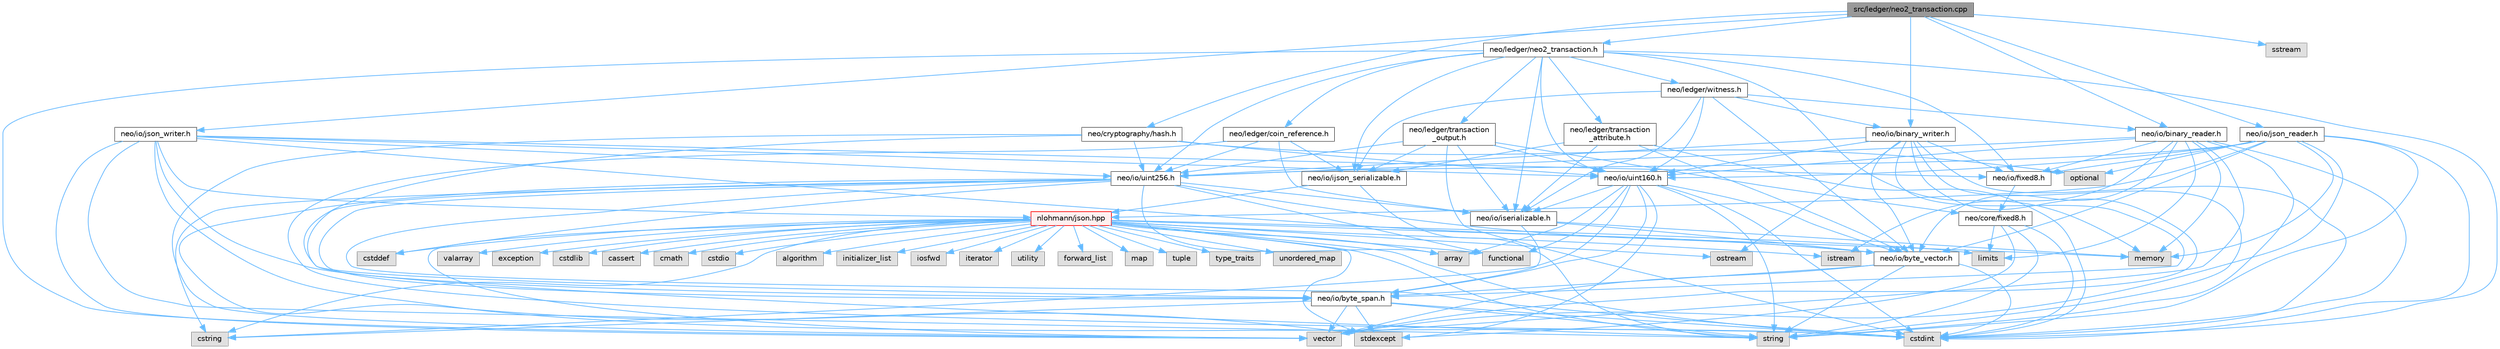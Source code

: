 digraph "src/ledger/neo2_transaction.cpp"
{
 // LATEX_PDF_SIZE
  bgcolor="transparent";
  edge [fontname=Helvetica,fontsize=10,labelfontname=Helvetica,labelfontsize=10];
  node [fontname=Helvetica,fontsize=10,shape=box,height=0.2,width=0.4];
  Node1 [id="Node000001",label="src/ledger/neo2_transaction.cpp",height=0.2,width=0.4,color="gray40", fillcolor="grey60", style="filled", fontcolor="black",tooltip=" "];
  Node1 -> Node2 [id="edge1_Node000001_Node000002",color="steelblue1",style="solid",tooltip=" "];
  Node2 [id="Node000002",label="neo/cryptography/hash.h",height=0.2,width=0.4,color="grey40", fillcolor="white", style="filled",URL="$hash_8h.html",tooltip=" "];
  Node2 -> Node3 [id="edge2_Node000002_Node000003",color="steelblue1",style="solid",tooltip=" "];
  Node3 [id="Node000003",label="neo/io/byte_span.h",height=0.2,width=0.4,color="grey40", fillcolor="white", style="filled",URL="$io_2byte__span_8h.html",tooltip=" "];
  Node3 -> Node4 [id="edge3_Node000003_Node000004",color="steelblue1",style="solid",tooltip=" "];
  Node4 [id="Node000004",label="cstdint",height=0.2,width=0.4,color="grey60", fillcolor="#E0E0E0", style="filled",tooltip=" "];
  Node3 -> Node5 [id="edge4_Node000003_Node000005",color="steelblue1",style="solid",tooltip=" "];
  Node5 [id="Node000005",label="cstring",height=0.2,width=0.4,color="grey60", fillcolor="#E0E0E0", style="filled",tooltip=" "];
  Node3 -> Node6 [id="edge5_Node000003_Node000006",color="steelblue1",style="solid",tooltip=" "];
  Node6 [id="Node000006",label="stdexcept",height=0.2,width=0.4,color="grey60", fillcolor="#E0E0E0", style="filled",tooltip=" "];
  Node3 -> Node7 [id="edge6_Node000003_Node000007",color="steelblue1",style="solid",tooltip=" "];
  Node7 [id="Node000007",label="string",height=0.2,width=0.4,color="grey60", fillcolor="#E0E0E0", style="filled",tooltip=" "];
  Node3 -> Node8 [id="edge7_Node000003_Node000008",color="steelblue1",style="solid",tooltip=" "];
  Node8 [id="Node000008",label="vector",height=0.2,width=0.4,color="grey60", fillcolor="#E0E0E0", style="filled",tooltip=" "];
  Node2 -> Node9 [id="edge8_Node000002_Node000009",color="steelblue1",style="solid",tooltip=" "];
  Node9 [id="Node000009",label="neo/io/uint160.h",height=0.2,width=0.4,color="grey40", fillcolor="white", style="filled",URL="$uint160_8h.html",tooltip=" "];
  Node9 -> Node3 [id="edge9_Node000009_Node000003",color="steelblue1",style="solid",tooltip=" "];
  Node9 -> Node10 [id="edge10_Node000009_Node000010",color="steelblue1",style="solid",tooltip=" "];
  Node10 [id="Node000010",label="neo/io/byte_vector.h",height=0.2,width=0.4,color="grey40", fillcolor="white", style="filled",URL="$io_2byte__vector_8h.html",tooltip=" "];
  Node10 -> Node3 [id="edge11_Node000010_Node000003",color="steelblue1",style="solid",tooltip=" "];
  Node10 -> Node4 [id="edge12_Node000010_Node000004",color="steelblue1",style="solid",tooltip=" "];
  Node10 -> Node7 [id="edge13_Node000010_Node000007",color="steelblue1",style="solid",tooltip=" "];
  Node10 -> Node8 [id="edge14_Node000010_Node000008",color="steelblue1",style="solid",tooltip=" "];
  Node9 -> Node11 [id="edge15_Node000009_Node000011",color="steelblue1",style="solid",tooltip=" "];
  Node11 [id="Node000011",label="neo/io/iserializable.h",height=0.2,width=0.4,color="grey40", fillcolor="white", style="filled",URL="$iserializable_8h.html",tooltip=" "];
  Node11 -> Node3 [id="edge16_Node000011_Node000003",color="steelblue1",style="solid",tooltip=" "];
  Node11 -> Node10 [id="edge17_Node000011_Node000010",color="steelblue1",style="solid",tooltip=" "];
  Node11 -> Node12 [id="edge18_Node000011_Node000012",color="steelblue1",style="solid",tooltip=" "];
  Node12 [id="Node000012",label="memory",height=0.2,width=0.4,color="grey60", fillcolor="#E0E0E0", style="filled",tooltip=" "];
  Node9 -> Node13 [id="edge19_Node000009_Node000013",color="steelblue1",style="solid",tooltip=" "];
  Node13 [id="Node000013",label="array",height=0.2,width=0.4,color="grey60", fillcolor="#E0E0E0", style="filled",tooltip=" "];
  Node9 -> Node4 [id="edge20_Node000009_Node000004",color="steelblue1",style="solid",tooltip=" "];
  Node9 -> Node5 [id="edge21_Node000009_Node000005",color="steelblue1",style="solid",tooltip=" "];
  Node9 -> Node14 [id="edge22_Node000009_Node000014",color="steelblue1",style="solid",tooltip=" "];
  Node14 [id="Node000014",label="functional",height=0.2,width=0.4,color="grey60", fillcolor="#E0E0E0", style="filled",tooltip=" "];
  Node9 -> Node6 [id="edge23_Node000009_Node000006",color="steelblue1",style="solid",tooltip=" "];
  Node9 -> Node7 [id="edge24_Node000009_Node000007",color="steelblue1",style="solid",tooltip=" "];
  Node2 -> Node15 [id="edge25_Node000002_Node000015",color="steelblue1",style="solid",tooltip=" "];
  Node15 [id="Node000015",label="neo/io/uint256.h",height=0.2,width=0.4,color="grey40", fillcolor="white", style="filled",URL="$uint256_8h.html",tooltip=" "];
  Node15 -> Node3 [id="edge26_Node000015_Node000003",color="steelblue1",style="solid",tooltip=" "];
  Node15 -> Node10 [id="edge27_Node000015_Node000010",color="steelblue1",style="solid",tooltip=" "];
  Node15 -> Node11 [id="edge28_Node000015_Node000011",color="steelblue1",style="solid",tooltip=" "];
  Node15 -> Node13 [id="edge29_Node000015_Node000013",color="steelblue1",style="solid",tooltip=" "];
  Node15 -> Node16 [id="edge30_Node000015_Node000016",color="steelblue1",style="solid",tooltip=" "];
  Node16 [id="Node000016",label="cstddef",height=0.2,width=0.4,color="grey60", fillcolor="#E0E0E0", style="filled",tooltip=" "];
  Node15 -> Node4 [id="edge31_Node000015_Node000004",color="steelblue1",style="solid",tooltip=" "];
  Node15 -> Node5 [id="edge32_Node000015_Node000005",color="steelblue1",style="solid",tooltip=" "];
  Node15 -> Node14 [id="edge33_Node000015_Node000014",color="steelblue1",style="solid",tooltip=" "];
  Node15 -> Node6 [id="edge34_Node000015_Node000006",color="steelblue1",style="solid",tooltip=" "];
  Node15 -> Node7 [id="edge35_Node000015_Node000007",color="steelblue1",style="solid",tooltip=" "];
  Node2 -> Node17 [id="edge36_Node000002_Node000017",color="steelblue1",style="solid",tooltip=" "];
  Node17 [id="Node000017",label="optional",height=0.2,width=0.4,color="grey60", fillcolor="#E0E0E0", style="filled",tooltip=" "];
  Node2 -> Node8 [id="edge37_Node000002_Node000008",color="steelblue1",style="solid",tooltip=" "];
  Node1 -> Node18 [id="edge38_Node000001_Node000018",color="steelblue1",style="solid",tooltip=" "];
  Node18 [id="Node000018",label="neo/io/binary_reader.h",height=0.2,width=0.4,color="grey40", fillcolor="white", style="filled",URL="$binary__reader_8h.html",tooltip=" "];
  Node18 -> Node10 [id="edge39_Node000018_Node000010",color="steelblue1",style="solid",tooltip=" "];
  Node18 -> Node19 [id="edge40_Node000018_Node000019",color="steelblue1",style="solid",tooltip=" "];
  Node19 [id="Node000019",label="neo/io/fixed8.h",height=0.2,width=0.4,color="grey40", fillcolor="white", style="filled",URL="$io_2fixed8_8h.html",tooltip=" "];
  Node19 -> Node20 [id="edge41_Node000019_Node000020",color="steelblue1",style="solid",tooltip=" "];
  Node20 [id="Node000020",label="neo/core/fixed8.h",height=0.2,width=0.4,color="grey40", fillcolor="white", style="filled",URL="$core_2fixed8_8h.html",tooltip=" "];
  Node20 -> Node4 [id="edge42_Node000020_Node000004",color="steelblue1",style="solid",tooltip=" "];
  Node20 -> Node21 [id="edge43_Node000020_Node000021",color="steelblue1",style="solid",tooltip=" "];
  Node21 [id="Node000021",label="limits",height=0.2,width=0.4,color="grey60", fillcolor="#E0E0E0", style="filled",tooltip=" "];
  Node20 -> Node6 [id="edge44_Node000020_Node000006",color="steelblue1",style="solid",tooltip=" "];
  Node20 -> Node7 [id="edge45_Node000020_Node000007",color="steelblue1",style="solid",tooltip=" "];
  Node18 -> Node9 [id="edge46_Node000018_Node000009",color="steelblue1",style="solid",tooltip=" "];
  Node18 -> Node15 [id="edge47_Node000018_Node000015",color="steelblue1",style="solid",tooltip=" "];
  Node18 -> Node4 [id="edge48_Node000018_Node000004",color="steelblue1",style="solid",tooltip=" "];
  Node18 -> Node22 [id="edge49_Node000018_Node000022",color="steelblue1",style="solid",tooltip=" "];
  Node22 [id="Node000022",label="istream",height=0.2,width=0.4,color="grey60", fillcolor="#E0E0E0", style="filled",tooltip=" "];
  Node18 -> Node21 [id="edge50_Node000018_Node000021",color="steelblue1",style="solid",tooltip=" "];
  Node18 -> Node12 [id="edge51_Node000018_Node000012",color="steelblue1",style="solid",tooltip=" "];
  Node18 -> Node7 [id="edge52_Node000018_Node000007",color="steelblue1",style="solid",tooltip=" "];
  Node18 -> Node8 [id="edge53_Node000018_Node000008",color="steelblue1",style="solid",tooltip=" "];
  Node1 -> Node23 [id="edge54_Node000001_Node000023",color="steelblue1",style="solid",tooltip=" "];
  Node23 [id="Node000023",label="neo/io/binary_writer.h",height=0.2,width=0.4,color="grey40", fillcolor="white", style="filled",URL="$binary__writer_8h.html",tooltip=" "];
  Node23 -> Node3 [id="edge55_Node000023_Node000003",color="steelblue1",style="solid",tooltip=" "];
  Node23 -> Node10 [id="edge56_Node000023_Node000010",color="steelblue1",style="solid",tooltip=" "];
  Node23 -> Node19 [id="edge57_Node000023_Node000019",color="steelblue1",style="solid",tooltip=" "];
  Node23 -> Node9 [id="edge58_Node000023_Node000009",color="steelblue1",style="solid",tooltip=" "];
  Node23 -> Node15 [id="edge59_Node000023_Node000015",color="steelblue1",style="solid",tooltip=" "];
  Node23 -> Node4 [id="edge60_Node000023_Node000004",color="steelblue1",style="solid",tooltip=" "];
  Node23 -> Node24 [id="edge61_Node000023_Node000024",color="steelblue1",style="solid",tooltip=" "];
  Node24 [id="Node000024",label="ostream",height=0.2,width=0.4,color="grey60", fillcolor="#E0E0E0", style="filled",tooltip=" "];
  Node23 -> Node7 [id="edge62_Node000023_Node000007",color="steelblue1",style="solid",tooltip=" "];
  Node23 -> Node8 [id="edge63_Node000023_Node000008",color="steelblue1",style="solid",tooltip=" "];
  Node1 -> Node25 [id="edge64_Node000001_Node000025",color="steelblue1",style="solid",tooltip=" "];
  Node25 [id="Node000025",label="neo/io/json_reader.h",height=0.2,width=0.4,color="grey40", fillcolor="white", style="filled",URL="$json__reader_8h.html",tooltip=" "];
  Node25 -> Node10 [id="edge65_Node000025_Node000010",color="steelblue1",style="solid",tooltip=" "];
  Node25 -> Node19 [id="edge66_Node000025_Node000019",color="steelblue1",style="solid",tooltip=" "];
  Node25 -> Node9 [id="edge67_Node000025_Node000009",color="steelblue1",style="solid",tooltip=" "];
  Node25 -> Node15 [id="edge68_Node000025_Node000015",color="steelblue1",style="solid",tooltip=" "];
  Node25 -> Node4 [id="edge69_Node000025_Node000004",color="steelblue1",style="solid",tooltip=" "];
  Node25 -> Node12 [id="edge70_Node000025_Node000012",color="steelblue1",style="solid",tooltip=" "];
  Node25 -> Node26 [id="edge71_Node000025_Node000026",color="steelblue1",style="solid",tooltip=" "];
  Node26 [id="Node000026",label="nlohmann/json.hpp",height=0.2,width=0.4,color="red", fillcolor="#FFF0F0", style="filled",URL="$json_8hpp.html",tooltip=" "];
  Node26 -> Node27 [id="edge72_Node000026_Node000027",color="steelblue1",style="solid",tooltip=" "];
  Node27 [id="Node000027",label="algorithm",height=0.2,width=0.4,color="grey60", fillcolor="#E0E0E0", style="filled",tooltip=" "];
  Node26 -> Node16 [id="edge73_Node000026_Node000016",color="steelblue1",style="solid",tooltip=" "];
  Node26 -> Node14 [id="edge74_Node000026_Node000014",color="steelblue1",style="solid",tooltip=" "];
  Node26 -> Node28 [id="edge75_Node000026_Node000028",color="steelblue1",style="solid",tooltip=" "];
  Node28 [id="Node000028",label="initializer_list",height=0.2,width=0.4,color="grey60", fillcolor="#E0E0E0", style="filled",tooltip=" "];
  Node26 -> Node29 [id="edge76_Node000026_Node000029",color="steelblue1",style="solid",tooltip=" "];
  Node29 [id="Node000029",label="iosfwd",height=0.2,width=0.4,color="grey60", fillcolor="#E0E0E0", style="filled",tooltip=" "];
  Node26 -> Node30 [id="edge77_Node000026_Node000030",color="steelblue1",style="solid",tooltip=" "];
  Node30 [id="Node000030",label="iterator",height=0.2,width=0.4,color="grey60", fillcolor="#E0E0E0", style="filled",tooltip=" "];
  Node26 -> Node12 [id="edge78_Node000026_Node000012",color="steelblue1",style="solid",tooltip=" "];
  Node26 -> Node7 [id="edge79_Node000026_Node000007",color="steelblue1",style="solid",tooltip=" "];
  Node26 -> Node31 [id="edge80_Node000026_Node000031",color="steelblue1",style="solid",tooltip=" "];
  Node31 [id="Node000031",label="utility",height=0.2,width=0.4,color="grey60", fillcolor="#E0E0E0", style="filled",tooltip=" "];
  Node26 -> Node8 [id="edge81_Node000026_Node000008",color="steelblue1",style="solid",tooltip=" "];
  Node26 -> Node13 [id="edge82_Node000026_Node000013",color="steelblue1",style="solid",tooltip=" "];
  Node26 -> Node32 [id="edge83_Node000026_Node000032",color="steelblue1",style="solid",tooltip=" "];
  Node32 [id="Node000032",label="forward_list",height=0.2,width=0.4,color="grey60", fillcolor="#E0E0E0", style="filled",tooltip=" "];
  Node26 -> Node33 [id="edge84_Node000026_Node000033",color="steelblue1",style="solid",tooltip=" "];
  Node33 [id="Node000033",label="map",height=0.2,width=0.4,color="grey60", fillcolor="#E0E0E0", style="filled",tooltip=" "];
  Node26 -> Node34 [id="edge85_Node000026_Node000034",color="steelblue1",style="solid",tooltip=" "];
  Node34 [id="Node000034",label="tuple",height=0.2,width=0.4,color="grey60", fillcolor="#E0E0E0", style="filled",tooltip=" "];
  Node26 -> Node35 [id="edge86_Node000026_Node000035",color="steelblue1",style="solid",tooltip=" "];
  Node35 [id="Node000035",label="type_traits",height=0.2,width=0.4,color="grey60", fillcolor="#E0E0E0", style="filled",tooltip=" "];
  Node26 -> Node36 [id="edge87_Node000026_Node000036",color="steelblue1",style="solid",tooltip=" "];
  Node36 [id="Node000036",label="unordered_map",height=0.2,width=0.4,color="grey60", fillcolor="#E0E0E0", style="filled",tooltip=" "];
  Node26 -> Node37 [id="edge88_Node000026_Node000037",color="steelblue1",style="solid",tooltip=" "];
  Node37 [id="Node000037",label="valarray",height=0.2,width=0.4,color="grey60", fillcolor="#E0E0E0", style="filled",tooltip=" "];
  Node26 -> Node38 [id="edge89_Node000026_Node000038",color="steelblue1",style="solid",tooltip=" "];
  Node38 [id="Node000038",label="exception",height=0.2,width=0.4,color="grey60", fillcolor="#E0E0E0", style="filled",tooltip=" "];
  Node26 -> Node6 [id="edge90_Node000026_Node000006",color="steelblue1",style="solid",tooltip=" "];
  Node26 -> Node4 [id="edge91_Node000026_Node000004",color="steelblue1",style="solid",tooltip=" "];
  Node26 -> Node39 [id="edge92_Node000026_Node000039",color="steelblue1",style="solid",tooltip=" "];
  Node39 [id="Node000039",label="cstdlib",height=0.2,width=0.4,color="grey60", fillcolor="#E0E0E0", style="filled",tooltip=" "];
  Node26 -> Node40 [id="edge93_Node000026_Node000040",color="steelblue1",style="solid",tooltip=" "];
  Node40 [id="Node000040",label="cassert",height=0.2,width=0.4,color="grey60", fillcolor="#E0E0E0", style="filled",tooltip=" "];
  Node26 -> Node21 [id="edge94_Node000026_Node000021",color="steelblue1",style="solid",tooltip=" "];
  Node26 -> Node5 [id="edge95_Node000026_Node000005",color="steelblue1",style="solid",tooltip=" "];
  Node26 -> Node41 [id="edge96_Node000026_Node000041",color="steelblue1",style="solid",tooltip=" "];
  Node41 [id="Node000041",label="cmath",height=0.2,width=0.4,color="grey60", fillcolor="#E0E0E0", style="filled",tooltip=" "];
  Node26 -> Node42 [id="edge97_Node000026_Node000042",color="steelblue1",style="solid",tooltip=" "];
  Node42 [id="Node000042",label="cstdio",height=0.2,width=0.4,color="grey60", fillcolor="#E0E0E0", style="filled",tooltip=" "];
  Node26 -> Node22 [id="edge98_Node000026_Node000022",color="steelblue1",style="solid",tooltip=" "];
  Node26 -> Node24 [id="edge99_Node000026_Node000024",color="steelblue1",style="solid",tooltip=" "];
  Node25 -> Node17 [id="edge100_Node000025_Node000017",color="steelblue1",style="solid",tooltip=" "];
  Node25 -> Node7 [id="edge101_Node000025_Node000007",color="steelblue1",style="solid",tooltip=" "];
  Node25 -> Node8 [id="edge102_Node000025_Node000008",color="steelblue1",style="solid",tooltip=" "];
  Node1 -> Node49 [id="edge103_Node000001_Node000049",color="steelblue1",style="solid",tooltip=" "];
  Node49 [id="Node000049",label="neo/io/json_writer.h",height=0.2,width=0.4,color="grey40", fillcolor="white", style="filled",URL="$json__writer_8h.html",tooltip=" "];
  Node49 -> Node3 [id="edge104_Node000049_Node000003",color="steelblue1",style="solid",tooltip=" "];
  Node49 -> Node10 [id="edge105_Node000049_Node000010",color="steelblue1",style="solid",tooltip=" "];
  Node49 -> Node19 [id="edge106_Node000049_Node000019",color="steelblue1",style="solid",tooltip=" "];
  Node49 -> Node9 [id="edge107_Node000049_Node000009",color="steelblue1",style="solid",tooltip=" "];
  Node49 -> Node15 [id="edge108_Node000049_Node000015",color="steelblue1",style="solid",tooltip=" "];
  Node49 -> Node4 [id="edge109_Node000049_Node000004",color="steelblue1",style="solid",tooltip=" "];
  Node49 -> Node26 [id="edge110_Node000049_Node000026",color="steelblue1",style="solid",tooltip=" "];
  Node49 -> Node7 [id="edge111_Node000049_Node000007",color="steelblue1",style="solid",tooltip=" "];
  Node49 -> Node8 [id="edge112_Node000049_Node000008",color="steelblue1",style="solid",tooltip=" "];
  Node1 -> Node50 [id="edge113_Node000001_Node000050",color="steelblue1",style="solid",tooltip=" "];
  Node50 [id="Node000050",label="neo/ledger/neo2_transaction.h",height=0.2,width=0.4,color="grey40", fillcolor="white", style="filled",URL="$neo2__transaction_8h.html",tooltip=" "];
  Node50 -> Node19 [id="edge114_Node000050_Node000019",color="steelblue1",style="solid",tooltip=" "];
  Node50 -> Node51 [id="edge115_Node000050_Node000051",color="steelblue1",style="solid",tooltip=" "];
  Node51 [id="Node000051",label="neo/io/ijson_serializable.h",height=0.2,width=0.4,color="grey40", fillcolor="white", style="filled",URL="$ijson__serializable_8h.html",tooltip=" "];
  Node51 -> Node26 [id="edge116_Node000051_Node000026",color="steelblue1",style="solid",tooltip=" "];
  Node51 -> Node7 [id="edge117_Node000051_Node000007",color="steelblue1",style="solid",tooltip=" "];
  Node50 -> Node11 [id="edge118_Node000050_Node000011",color="steelblue1",style="solid",tooltip=" "];
  Node50 -> Node9 [id="edge119_Node000050_Node000009",color="steelblue1",style="solid",tooltip=" "];
  Node50 -> Node15 [id="edge120_Node000050_Node000015",color="steelblue1",style="solid",tooltip=" "];
  Node50 -> Node52 [id="edge121_Node000050_Node000052",color="steelblue1",style="solid",tooltip=" "];
  Node52 [id="Node000052",label="neo/ledger/coin_reference.h",height=0.2,width=0.4,color="grey40", fillcolor="white", style="filled",URL="$coin__reference_8h.html",tooltip=" "];
  Node52 -> Node51 [id="edge122_Node000052_Node000051",color="steelblue1",style="solid",tooltip=" "];
  Node52 -> Node11 [id="edge123_Node000052_Node000011",color="steelblue1",style="solid",tooltip=" "];
  Node52 -> Node15 [id="edge124_Node000052_Node000015",color="steelblue1",style="solid",tooltip=" "];
  Node52 -> Node4 [id="edge125_Node000052_Node000004",color="steelblue1",style="solid",tooltip=" "];
  Node50 -> Node53 [id="edge126_Node000050_Node000053",color="steelblue1",style="solid",tooltip=" "];
  Node53 [id="Node000053",label="neo/ledger/transaction\l_attribute.h",height=0.2,width=0.4,color="grey40", fillcolor="white", style="filled",URL="$transaction__attribute_8h.html",tooltip=" "];
  Node53 -> Node10 [id="edge127_Node000053_Node000010",color="steelblue1",style="solid",tooltip=" "];
  Node53 -> Node51 [id="edge128_Node000053_Node000051",color="steelblue1",style="solid",tooltip=" "];
  Node53 -> Node11 [id="edge129_Node000053_Node000011",color="steelblue1",style="solid",tooltip=" "];
  Node53 -> Node4 [id="edge130_Node000053_Node000004",color="steelblue1",style="solid",tooltip=" "];
  Node50 -> Node54 [id="edge131_Node000050_Node000054",color="steelblue1",style="solid",tooltip=" "];
  Node54 [id="Node000054",label="neo/ledger/transaction\l_output.h",height=0.2,width=0.4,color="grey40", fillcolor="white", style="filled",URL="$transaction__output_8h.html",tooltip=" "];
  Node54 -> Node20 [id="edge132_Node000054_Node000020",color="steelblue1",style="solid",tooltip=" "];
  Node54 -> Node51 [id="edge133_Node000054_Node000051",color="steelblue1",style="solid",tooltip=" "];
  Node54 -> Node11 [id="edge134_Node000054_Node000011",color="steelblue1",style="solid",tooltip=" "];
  Node54 -> Node9 [id="edge135_Node000054_Node000009",color="steelblue1",style="solid",tooltip=" "];
  Node54 -> Node15 [id="edge136_Node000054_Node000015",color="steelblue1",style="solid",tooltip=" "];
  Node54 -> Node4 [id="edge137_Node000054_Node000004",color="steelblue1",style="solid",tooltip=" "];
  Node50 -> Node55 [id="edge138_Node000050_Node000055",color="steelblue1",style="solid",tooltip=" "];
  Node55 [id="Node000055",label="neo/ledger/witness.h",height=0.2,width=0.4,color="grey40", fillcolor="white", style="filled",URL="$ledger_2witness_8h.html",tooltip=" "];
  Node55 -> Node18 [id="edge139_Node000055_Node000018",color="steelblue1",style="solid",tooltip=" "];
  Node55 -> Node23 [id="edge140_Node000055_Node000023",color="steelblue1",style="solid",tooltip=" "];
  Node55 -> Node10 [id="edge141_Node000055_Node000010",color="steelblue1",style="solid",tooltip=" "];
  Node55 -> Node51 [id="edge142_Node000055_Node000051",color="steelblue1",style="solid",tooltip=" "];
  Node55 -> Node11 [id="edge143_Node000055_Node000011",color="steelblue1",style="solid",tooltip=" "];
  Node55 -> Node9 [id="edge144_Node000055_Node000009",color="steelblue1",style="solid",tooltip=" "];
  Node50 -> Node4 [id="edge145_Node000050_Node000004",color="steelblue1",style="solid",tooltip=" "];
  Node50 -> Node12 [id="edge146_Node000050_Node000012",color="steelblue1",style="solid",tooltip=" "];
  Node50 -> Node8 [id="edge147_Node000050_Node000008",color="steelblue1",style="solid",tooltip=" "];
  Node1 -> Node56 [id="edge148_Node000001_Node000056",color="steelblue1",style="solid",tooltip=" "];
  Node56 [id="Node000056",label="sstream",height=0.2,width=0.4,color="grey60", fillcolor="#E0E0E0", style="filled",tooltip=" "];
}

